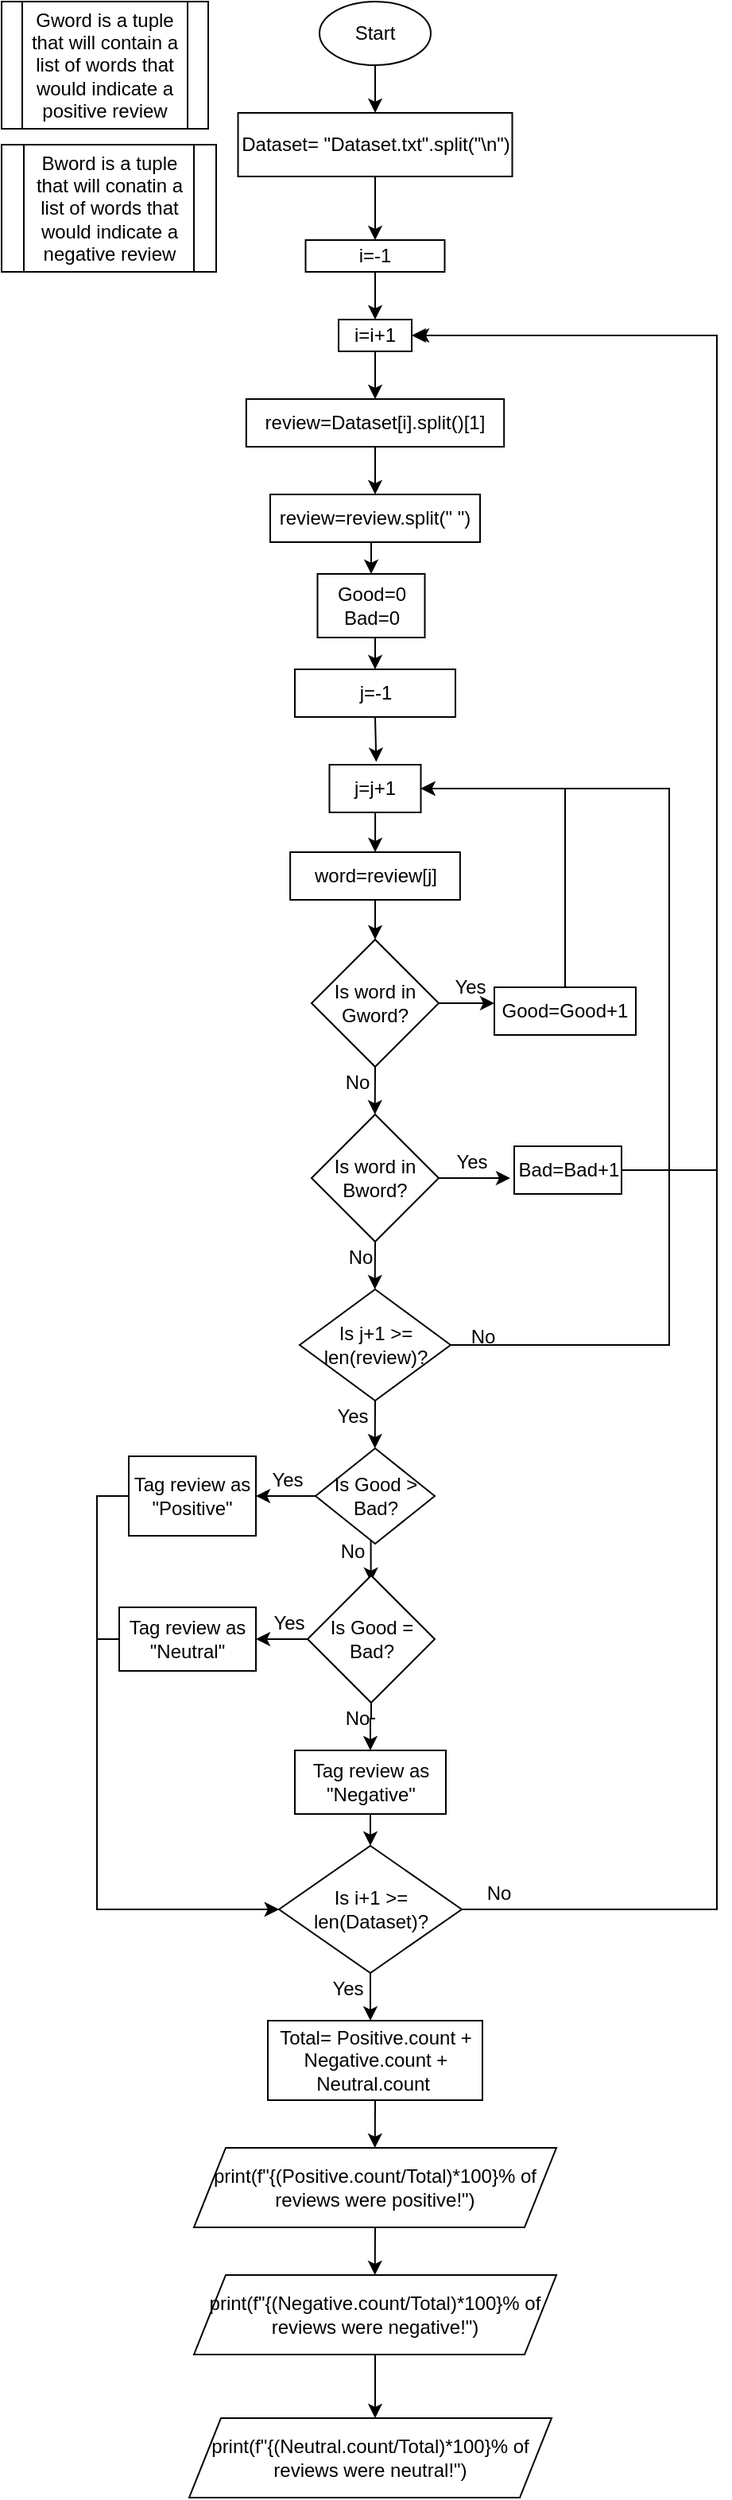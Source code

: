 <mxfile version="14.6.13" type="device"><diagram id="TJGYZI4gbKgzFnT-hgWV" name="Page-1"><mxGraphModel dx="584" dy="265" grid="1" gridSize="10" guides="1" tooltips="1" connect="1" arrows="1" fold="1" page="1" pageScale="1" pageWidth="827" pageHeight="1169" math="0" shadow="0"><root><mxCell id="0"/><mxCell id="1" parent="0"/><mxCell id="Y_HLEVT4WacWZw2gdQVL-3" value="" style="edgeStyle=orthogonalEdgeStyle;rounded=0;orthogonalLoop=1;jettySize=auto;html=1;" edge="1" parent="1" source="Y_HLEVT4WacWZw2gdQVL-1" target="Y_HLEVT4WacWZw2gdQVL-2"><mxGeometry relative="1" as="geometry"/></mxCell><mxCell id="Y_HLEVT4WacWZw2gdQVL-1" value="Start" style="ellipse;whiteSpace=wrap;html=1;" vertex="1" parent="1"><mxGeometry x="370" y="20" width="70" height="40" as="geometry"/></mxCell><mxCell id="Y_HLEVT4WacWZw2gdQVL-89" style="edgeStyle=orthogonalEdgeStyle;rounded=0;orthogonalLoop=1;jettySize=auto;html=1;exitX=0.5;exitY=1;exitDx=0;exitDy=0;entryX=0.5;entryY=0;entryDx=0;entryDy=0;fillColor=#FA63FF;" edge="1" parent="1" source="Y_HLEVT4WacWZw2gdQVL-2" target="Y_HLEVT4WacWZw2gdQVL-4"><mxGeometry relative="1" as="geometry"/></mxCell><mxCell id="Y_HLEVT4WacWZw2gdQVL-2" value="Dataset= &quot;Dataset.txt&quot;.split(&quot;\n&quot;)" style="rounded=0;whiteSpace=wrap;html=1;" vertex="1" parent="1"><mxGeometry x="318.75" y="90" width="172.5" height="40" as="geometry"/></mxCell><mxCell id="Y_HLEVT4WacWZw2gdQVL-26" style="edgeStyle=orthogonalEdgeStyle;rounded=0;orthogonalLoop=1;jettySize=auto;html=1;exitX=0.5;exitY=1;exitDx=0;exitDy=0;entryX=0.5;entryY=0;entryDx=0;entryDy=0;" edge="1" parent="1" source="Y_HLEVT4WacWZw2gdQVL-4" target="Y_HLEVT4WacWZw2gdQVL-25"><mxGeometry relative="1" as="geometry"/></mxCell><mxCell id="Y_HLEVT4WacWZw2gdQVL-4" value="i=-1" style="rounded=0;whiteSpace=wrap;html=1;" vertex="1" parent="1"><mxGeometry x="361.25" y="170" width="87.5" height="20" as="geometry"/></mxCell><mxCell id="Y_HLEVT4WacWZw2gdQVL-9" value="" style="edgeStyle=orthogonalEdgeStyle;rounded=0;orthogonalLoop=1;jettySize=auto;html=1;entryX=0.5;entryY=0;entryDx=0;entryDy=0;" edge="1" parent="1" source="Y_HLEVT4WacWZw2gdQVL-6" target="Y_HLEVT4WacWZw2gdQVL-21"><mxGeometry relative="1" as="geometry"><mxPoint x="405" y="320" as="targetPoint"/></mxGeometry></mxCell><mxCell id="Y_HLEVT4WacWZw2gdQVL-6" value="review=Dataset[i].split()[1]" style="rounded=0;whiteSpace=wrap;html=1;" vertex="1" parent="1"><mxGeometry x="323.91" y="270" width="162.18" height="30" as="geometry"/></mxCell><mxCell id="Y_HLEVT4WacWZw2gdQVL-10" value="Gword is a tuple that will contain a list of words that would indicate a positive review" style="shape=process;whiteSpace=wrap;html=1;backgroundOutline=1;" vertex="1" parent="1"><mxGeometry x="170" y="20" width="130" height="80" as="geometry"/></mxCell><mxCell id="Y_HLEVT4WacWZw2gdQVL-19" value="Bword is a tuple that will conatin a list of words that would indicate a negative review" style="shape=process;whiteSpace=wrap;html=1;backgroundOutline=1;" vertex="1" parent="1"><mxGeometry x="170" y="110" width="135" height="80" as="geometry"/></mxCell><mxCell id="Y_HLEVT4WacWZw2gdQVL-91" style="edgeStyle=orthogonalEdgeStyle;rounded=0;orthogonalLoop=1;jettySize=auto;html=1;exitX=0.5;exitY=1;exitDx=0;exitDy=0;entryX=0.5;entryY=0;entryDx=0;entryDy=0;fillColor=#FA63FF;" edge="1" parent="1" source="Y_HLEVT4WacWZw2gdQVL-21" target="Y_HLEVT4WacWZw2gdQVL-90"><mxGeometry relative="1" as="geometry"/></mxCell><mxCell id="Y_HLEVT4WacWZw2gdQVL-21" value="review=review.split(&quot; &quot;)" style="rounded=0;whiteSpace=wrap;html=1;" vertex="1" parent="1"><mxGeometry x="339" y="330" width="132" height="30" as="geometry"/></mxCell><mxCell id="Y_HLEVT4WacWZw2gdQVL-29" style="edgeStyle=orthogonalEdgeStyle;rounded=0;orthogonalLoop=1;jettySize=auto;html=1;exitX=0.5;exitY=1;exitDx=0;exitDy=0;entryX=0.512;entryY=-0.057;entryDx=0;entryDy=0;entryPerimeter=0;" edge="1" parent="1" source="Y_HLEVT4WacWZw2gdQVL-22" target="Y_HLEVT4WacWZw2gdQVL-28"><mxGeometry relative="1" as="geometry"/></mxCell><mxCell id="Y_HLEVT4WacWZw2gdQVL-22" value="j=-1" style="rounded=0;whiteSpace=wrap;html=1;" vertex="1" parent="1"><mxGeometry x="354.5" y="440" width="101" height="30" as="geometry"/></mxCell><mxCell id="Y_HLEVT4WacWZw2gdQVL-27" style="edgeStyle=orthogonalEdgeStyle;rounded=0;orthogonalLoop=1;jettySize=auto;html=1;exitX=0.5;exitY=1;exitDx=0;exitDy=0;entryX=0.5;entryY=0;entryDx=0;entryDy=0;" edge="1" parent="1" source="Y_HLEVT4WacWZw2gdQVL-25" target="Y_HLEVT4WacWZw2gdQVL-6"><mxGeometry relative="1" as="geometry"/></mxCell><mxCell id="Y_HLEVT4WacWZw2gdQVL-25" value="i=i+1" style="rounded=0;whiteSpace=wrap;html=1;" vertex="1" parent="1"><mxGeometry x="382" y="220" width="46" height="20" as="geometry"/></mxCell><mxCell id="Y_HLEVT4WacWZw2gdQVL-31" value="" style="edgeStyle=orthogonalEdgeStyle;rounded=0;orthogonalLoop=1;jettySize=auto;html=1;" edge="1" parent="1" source="Y_HLEVT4WacWZw2gdQVL-28" target="Y_HLEVT4WacWZw2gdQVL-30"><mxGeometry relative="1" as="geometry"/></mxCell><mxCell id="Y_HLEVT4WacWZw2gdQVL-28" value="j=j+1" style="rounded=0;whiteSpace=wrap;html=1;" vertex="1" parent="1"><mxGeometry x="376.25" y="500" width="57.5" height="30" as="geometry"/></mxCell><mxCell id="Y_HLEVT4WacWZw2gdQVL-33" style="edgeStyle=orthogonalEdgeStyle;rounded=0;orthogonalLoop=1;jettySize=auto;html=1;exitX=0.5;exitY=1;exitDx=0;exitDy=0;entryX=0.5;entryY=0;entryDx=0;entryDy=0;" edge="1" parent="1" source="Y_HLEVT4WacWZw2gdQVL-30" target="Y_HLEVT4WacWZw2gdQVL-32"><mxGeometry relative="1" as="geometry"/></mxCell><mxCell id="Y_HLEVT4WacWZw2gdQVL-30" value="word=review[j]" style="rounded=0;whiteSpace=wrap;html=1;" vertex="1" parent="1"><mxGeometry x="351.57" y="555" width="106.87" height="30" as="geometry"/></mxCell><mxCell id="Y_HLEVT4WacWZw2gdQVL-34" style="edgeStyle=orthogonalEdgeStyle;rounded=0;orthogonalLoop=1;jettySize=auto;html=1;exitX=1;exitY=0.5;exitDx=0;exitDy=0;entryX=0.875;entryY=1;entryDx=0;entryDy=0;entryPerimeter=0;" edge="1" parent="1" source="Y_HLEVT4WacWZw2gdQVL-32" target="Y_HLEVT4WacWZw2gdQVL-41"><mxGeometry relative="1" as="geometry"><mxPoint x="520" y="650" as="targetPoint"/></mxGeometry></mxCell><mxCell id="Y_HLEVT4WacWZw2gdQVL-35" style="edgeStyle=orthogonalEdgeStyle;rounded=0;orthogonalLoop=1;jettySize=auto;html=1;exitX=0.5;exitY=1;exitDx=0;exitDy=0;" edge="1" parent="1" source="Y_HLEVT4WacWZw2gdQVL-32"><mxGeometry relative="1" as="geometry"><mxPoint x="404.857" y="720" as="targetPoint"/></mxGeometry></mxCell><mxCell id="Y_HLEVT4WacWZw2gdQVL-32" value="Is word in Gword?" style="rhombus;whiteSpace=wrap;html=1;" vertex="1" parent="1"><mxGeometry x="365" y="610" width="80" height="80" as="geometry"/></mxCell><mxCell id="Y_HLEVT4WacWZw2gdQVL-37" style="edgeStyle=orthogonalEdgeStyle;rounded=0;orthogonalLoop=1;jettySize=auto;html=1;exitX=0.5;exitY=1;exitDx=0;exitDy=0;" edge="1" parent="1" source="Y_HLEVT4WacWZw2gdQVL-36"><mxGeometry relative="1" as="geometry"><mxPoint x="404.857" y="830" as="targetPoint"/></mxGeometry></mxCell><mxCell id="Y_HLEVT4WacWZw2gdQVL-38" style="edgeStyle=orthogonalEdgeStyle;rounded=0;orthogonalLoop=1;jettySize=auto;html=1;exitX=1;exitY=0.5;exitDx=0;exitDy=0;" edge="1" parent="1" source="Y_HLEVT4WacWZw2gdQVL-36"><mxGeometry relative="1" as="geometry"><mxPoint x="490" y="760" as="targetPoint"/></mxGeometry></mxCell><mxCell id="Y_HLEVT4WacWZw2gdQVL-36" value="Is word in Bword?" style="rhombus;whiteSpace=wrap;html=1;" vertex="1" parent="1"><mxGeometry x="365" y="720" width="80" height="80" as="geometry"/></mxCell><mxCell id="Y_HLEVT4WacWZw2gdQVL-39" value="No" style="text;html=1;strokeColor=none;fillColor=none;align=center;verticalAlign=middle;whiteSpace=wrap;rounded=0;" vertex="1" parent="1"><mxGeometry x="374" y="690" width="40" height="20" as="geometry"/></mxCell><mxCell id="Y_HLEVT4WacWZw2gdQVL-40" value="No" style="text;html=1;strokeColor=none;fillColor=none;align=center;verticalAlign=middle;whiteSpace=wrap;rounded=0;" vertex="1" parent="1"><mxGeometry x="376" y="800" width="40" height="20" as="geometry"/></mxCell><mxCell id="Y_HLEVT4WacWZw2gdQVL-41" value="Yes" style="text;html=1;strokeColor=none;fillColor=none;align=center;verticalAlign=middle;whiteSpace=wrap;rounded=0;" vertex="1" parent="1"><mxGeometry x="445" y="630" width="40" height="20" as="geometry"/></mxCell><mxCell id="Y_HLEVT4WacWZw2gdQVL-42" value="Yes" style="text;html=1;strokeColor=none;fillColor=none;align=center;verticalAlign=middle;whiteSpace=wrap;rounded=0;" vertex="1" parent="1"><mxGeometry x="446.09" y="740" width="40" height="20" as="geometry"/></mxCell><mxCell id="Y_HLEVT4WacWZw2gdQVL-44" style="edgeStyle=orthogonalEdgeStyle;rounded=0;orthogonalLoop=1;jettySize=auto;html=1;exitX=1;exitY=0.5;exitDx=0;exitDy=0;entryX=1;entryY=0.5;entryDx=0;entryDy=0;" edge="1" parent="1" source="Y_HLEVT4WacWZw2gdQVL-43" target="Y_HLEVT4WacWZw2gdQVL-28"><mxGeometry relative="1" as="geometry"><mxPoint x="520" y="865" as="targetPoint"/><Array as="points"><mxPoint x="590" y="865"/><mxPoint x="590" y="515"/></Array></mxGeometry></mxCell><mxCell id="Y_HLEVT4WacWZw2gdQVL-45" style="edgeStyle=orthogonalEdgeStyle;rounded=0;orthogonalLoop=1;jettySize=auto;html=1;exitX=0.5;exitY=1;exitDx=0;exitDy=0;" edge="1" parent="1" source="Y_HLEVT4WacWZw2gdQVL-43"><mxGeometry relative="1" as="geometry"><mxPoint x="404.857" y="930" as="targetPoint"/></mxGeometry></mxCell><mxCell id="Y_HLEVT4WacWZw2gdQVL-43" value="Is j+1 &amp;gt;= len(review)?" style="rhombus;whiteSpace=wrap;html=1;" vertex="1" parent="1"><mxGeometry x="357.5" y="830" width="95" height="70" as="geometry"/></mxCell><mxCell id="Y_HLEVT4WacWZw2gdQVL-81" style="edgeStyle=orthogonalEdgeStyle;rounded=0;orthogonalLoop=1;jettySize=auto;html=1;exitX=0.5;exitY=1;exitDx=0;exitDy=0;fillColor=#FA63FF;" edge="1" parent="1" source="Y_HLEVT4WacWZw2gdQVL-46"><mxGeometry relative="1" as="geometry"><mxPoint x="402" y="1290" as="targetPoint"/></mxGeometry></mxCell><mxCell id="Y_HLEVT4WacWZw2gdQVL-46" value="Is i+1 &amp;gt;= len(Dataset)?" style="rhombus;whiteSpace=wrap;html=1;" vertex="1" parent="1"><mxGeometry x="344.5" y="1180" width="115" height="80" as="geometry"/></mxCell><mxCell id="Y_HLEVT4WacWZw2gdQVL-49" value="Yes" style="text;html=1;strokeColor=none;fillColor=none;align=center;verticalAlign=middle;whiteSpace=wrap;rounded=0;" vertex="1" parent="1"><mxGeometry x="371.25" y="900" width="40" height="20" as="geometry"/></mxCell><mxCell id="Y_HLEVT4WacWZw2gdQVL-50" value="Yes" style="text;html=1;strokeColor=none;fillColor=none;align=center;verticalAlign=middle;whiteSpace=wrap;rounded=0;" vertex="1" parent="1"><mxGeometry x="330" y="940" width="40" height="20" as="geometry"/></mxCell><mxCell id="Y_HLEVT4WacWZw2gdQVL-51" value="No" style="text;html=1;strokeColor=none;fillColor=none;align=center;verticalAlign=middle;whiteSpace=wrap;rounded=0;" vertex="1" parent="1"><mxGeometry x="374" y="1090" width="40" height="20" as="geometry"/></mxCell><mxCell id="Y_HLEVT4WacWZw2gdQVL-65" style="edgeStyle=orthogonalEdgeStyle;rounded=0;orthogonalLoop=1;jettySize=auto;html=1;exitX=0.75;exitY=0;exitDx=0;exitDy=0;entryX=0.498;entryY=0.05;entryDx=0;entryDy=0;entryPerimeter=0;fillColor=#FA63FF;" edge="1" parent="1" source="Y_HLEVT4WacWZw2gdQVL-52" target="Y_HLEVT4WacWZw2gdQVL-64"><mxGeometry relative="1" as="geometry"/></mxCell><mxCell id="Y_HLEVT4WacWZw2gdQVL-52" value="No" style="text;html=1;strokeColor=none;fillColor=none;align=center;verticalAlign=middle;whiteSpace=wrap;rounded=0;" vertex="1" parent="1"><mxGeometry x="371.25" y="985" width="40" height="20" as="geometry"/></mxCell><mxCell id="Y_HLEVT4WacWZw2gdQVL-56" style="edgeStyle=orthogonalEdgeStyle;rounded=0;orthogonalLoop=1;jettySize=auto;html=1;exitX=0.5;exitY=0;exitDx=0;exitDy=0;entryX=1;entryY=0.5;entryDx=0;entryDy=0;" edge="1" parent="1" source="Y_HLEVT4WacWZw2gdQVL-54" target="Y_HLEVT4WacWZw2gdQVL-28"><mxGeometry relative="1" as="geometry"/></mxCell><mxCell id="Y_HLEVT4WacWZw2gdQVL-54" value="Good=Good+1" style="rounded=0;whiteSpace=wrap;html=1;" vertex="1" parent="1"><mxGeometry x="480" y="640" width="89" height="30" as="geometry"/></mxCell><mxCell id="Y_HLEVT4WacWZw2gdQVL-57" style="edgeStyle=orthogonalEdgeStyle;rounded=0;orthogonalLoop=1;jettySize=auto;html=1;exitX=0.5;exitY=0;exitDx=0;exitDy=0;fillColor=#FA63FF;" edge="1" parent="1" source="Y_HLEVT4WacWZw2gdQVL-55"><mxGeometry relative="1" as="geometry"><mxPoint x="430" y="230" as="targetPoint"/><Array as="points"><mxPoint x="526" y="755"/><mxPoint x="620" y="755"/><mxPoint x="620" y="230"/><mxPoint x="430" y="230"/></Array></mxGeometry></mxCell><mxCell id="Y_HLEVT4WacWZw2gdQVL-55" value="Bad=Bad+1" style="rounded=0;whiteSpace=wrap;html=1;" vertex="1" parent="1"><mxGeometry x="492.5" y="740" width="67.5" height="30" as="geometry"/></mxCell><mxCell id="Y_HLEVT4WacWZw2gdQVL-60" value="" style="edgeStyle=orthogonalEdgeStyle;rounded=0;orthogonalLoop=1;jettySize=auto;html=1;fillColor=#FA63FF;" edge="1" parent="1" source="Y_HLEVT4WacWZw2gdQVL-58" target="Y_HLEVT4WacWZw2gdQVL-59"><mxGeometry relative="1" as="geometry"/></mxCell><mxCell id="Y_HLEVT4WacWZw2gdQVL-58" value="Is Good &amp;gt; Bad?" style="rhombus;whiteSpace=wrap;html=1;" vertex="1" parent="1"><mxGeometry x="367.5" y="930" width="75" height="60" as="geometry"/></mxCell><mxCell id="Y_HLEVT4WacWZw2gdQVL-72" style="edgeStyle=orthogonalEdgeStyle;rounded=0;orthogonalLoop=1;jettySize=auto;html=1;exitX=0;exitY=0.5;exitDx=0;exitDy=0;entryX=0;entryY=0.5;entryDx=0;entryDy=0;fillColor=#FA63FF;" edge="1" parent="1" source="Y_HLEVT4WacWZw2gdQVL-59" target="Y_HLEVT4WacWZw2gdQVL-46"><mxGeometry relative="1" as="geometry"/></mxCell><mxCell id="Y_HLEVT4WacWZw2gdQVL-59" value="Tag review as &quot;Positive&quot;" style="whiteSpace=wrap;html=1;" vertex="1" parent="1"><mxGeometry x="250" y="935" width="80" height="50" as="geometry"/></mxCell><mxCell id="Y_HLEVT4WacWZw2gdQVL-71" style="edgeStyle=orthogonalEdgeStyle;rounded=0;orthogonalLoop=1;jettySize=auto;html=1;exitX=0.5;exitY=1;exitDx=0;exitDy=0;entryX=0.5;entryY=0;entryDx=0;entryDy=0;fillColor=#FA63FF;" edge="1" parent="1" source="Y_HLEVT4WacWZw2gdQVL-63" target="Y_HLEVT4WacWZw2gdQVL-46"><mxGeometry relative="1" as="geometry"/></mxCell><mxCell id="Y_HLEVT4WacWZw2gdQVL-63" value="Tag review as &quot;Negative&quot;" style="rounded=0;whiteSpace=wrap;html=1;" vertex="1" parent="1"><mxGeometry x="354.5" y="1120" width="95" height="40" as="geometry"/></mxCell><mxCell id="Y_HLEVT4WacWZw2gdQVL-66" style="edgeStyle=orthogonalEdgeStyle;rounded=0;orthogonalLoop=1;jettySize=auto;html=1;exitX=0;exitY=0.5;exitDx=0;exitDy=0;fillColor=#FA63FF;" edge="1" parent="1" source="Y_HLEVT4WacWZw2gdQVL-64"><mxGeometry relative="1" as="geometry"><mxPoint x="330" y="1050" as="targetPoint"/></mxGeometry></mxCell><mxCell id="Y_HLEVT4WacWZw2gdQVL-69" style="edgeStyle=orthogonalEdgeStyle;rounded=0;orthogonalLoop=1;jettySize=auto;html=1;exitX=0.5;exitY=1;exitDx=0;exitDy=0;fillColor=#FA63FF;entryX=0.5;entryY=0;entryDx=0;entryDy=0;" edge="1" parent="1" source="Y_HLEVT4WacWZw2gdQVL-64" target="Y_HLEVT4WacWZw2gdQVL-63"><mxGeometry relative="1" as="geometry"><mxPoint x="404.857" y="1110" as="targetPoint"/><Array as="points"><mxPoint x="405" y="1100"/><mxPoint x="401" y="1100"/></Array></mxGeometry></mxCell><mxCell id="Y_HLEVT4WacWZw2gdQVL-75" style="edgeStyle=orthogonalEdgeStyle;rounded=0;orthogonalLoop=1;jettySize=auto;html=1;entryX=1;entryY=0.5;entryDx=0;entryDy=0;fillColor=#FA63FF;" edge="1" parent="1" target="Y_HLEVT4WacWZw2gdQVL-25"><mxGeometry relative="1" as="geometry"><mxPoint x="460" y="1220" as="sourcePoint"/><Array as="points"><mxPoint x="620" y="1220"/><mxPoint x="620" y="230"/></Array></mxGeometry></mxCell><mxCell id="Y_HLEVT4WacWZw2gdQVL-64" value="Is Good = Bad?" style="rhombus;whiteSpace=wrap;html=1;" vertex="1" parent="1"><mxGeometry x="362.5" y="1010" width="80" height="80" as="geometry"/></mxCell><mxCell id="Y_HLEVT4WacWZw2gdQVL-67" value="Yes" style="text;html=1;strokeColor=none;fillColor=none;align=center;verticalAlign=middle;whiteSpace=wrap;rounded=0;" vertex="1" parent="1"><mxGeometry x="331.25" y="1030" width="40" height="20" as="geometry"/></mxCell><mxCell id="Y_HLEVT4WacWZw2gdQVL-73" style="edgeStyle=orthogonalEdgeStyle;rounded=0;orthogonalLoop=1;jettySize=auto;html=1;exitX=0;exitY=0.5;exitDx=0;exitDy=0;entryX=0;entryY=0.5;entryDx=0;entryDy=0;fillColor=#FA63FF;" edge="1" parent="1" source="Y_HLEVT4WacWZw2gdQVL-68" target="Y_HLEVT4WacWZw2gdQVL-46"><mxGeometry relative="1" as="geometry"><Array as="points"><mxPoint x="230" y="1050"/><mxPoint x="230" y="1220"/></Array></mxGeometry></mxCell><mxCell id="Y_HLEVT4WacWZw2gdQVL-68" value="Tag review as &quot;Neutral&quot;" style="rounded=0;whiteSpace=wrap;html=1;" vertex="1" parent="1"><mxGeometry x="244" y="1030" width="86" height="40" as="geometry"/></mxCell><mxCell id="Y_HLEVT4WacWZw2gdQVL-77" value="No" style="text;html=1;strokeColor=none;fillColor=none;align=center;verticalAlign=middle;whiteSpace=wrap;rounded=0;" vertex="1" parent="1"><mxGeometry x="452.5" y="850" width="40" height="20" as="geometry"/></mxCell><mxCell id="Y_HLEVT4WacWZw2gdQVL-78" value="No" style="text;html=1;strokeColor=none;fillColor=none;align=center;verticalAlign=middle;whiteSpace=wrap;rounded=0;" vertex="1" parent="1"><mxGeometry x="462.5" y="1200" width="40" height="20" as="geometry"/></mxCell><mxCell id="Y_HLEVT4WacWZw2gdQVL-80" value="Yes" style="text;html=1;strokeColor=none;fillColor=none;align=center;verticalAlign=middle;whiteSpace=wrap;rounded=0;" vertex="1" parent="1"><mxGeometry x="367.5" y="1260" width="40" height="20" as="geometry"/></mxCell><mxCell id="Y_HLEVT4WacWZw2gdQVL-83" style="edgeStyle=orthogonalEdgeStyle;rounded=0;orthogonalLoop=1;jettySize=auto;html=1;exitX=0.5;exitY=1;exitDx=0;exitDy=0;fillColor=#FA63FF;" edge="1" parent="1" source="Y_HLEVT4WacWZw2gdQVL-82"><mxGeometry relative="1" as="geometry"><mxPoint x="404.857" y="1370" as="targetPoint"/></mxGeometry></mxCell><mxCell id="Y_HLEVT4WacWZw2gdQVL-82" value="Total= Positive.count + Negative.count + Neutral.count&amp;nbsp;" style="rounded=0;whiteSpace=wrap;html=1;" vertex="1" parent="1"><mxGeometry x="337.5" y="1290" width="135" height="50" as="geometry"/></mxCell><mxCell id="Y_HLEVT4WacWZw2gdQVL-85" style="edgeStyle=orthogonalEdgeStyle;rounded=0;orthogonalLoop=1;jettySize=auto;html=1;exitX=0.5;exitY=1;exitDx=0;exitDy=0;fillColor=#FA63FF;" edge="1" parent="1" source="Y_HLEVT4WacWZw2gdQVL-84"><mxGeometry relative="1" as="geometry"><mxPoint x="404.857" y="1450" as="targetPoint"/></mxGeometry></mxCell><mxCell id="Y_HLEVT4WacWZw2gdQVL-84" value="print(f&quot;{(Positive.count/Total)*100}% of reviews were positive!&quot;)" style="shape=parallelogram;perimeter=parallelogramPerimeter;whiteSpace=wrap;html=1;fixedSize=1;" vertex="1" parent="1"><mxGeometry x="291" y="1370" width="228" height="50" as="geometry"/></mxCell><mxCell id="Y_HLEVT4WacWZw2gdQVL-88" style="edgeStyle=orthogonalEdgeStyle;rounded=0;orthogonalLoop=1;jettySize=auto;html=1;exitX=0.5;exitY=1;exitDx=0;exitDy=0;fillColor=#FA63FF;" edge="1" parent="1" source="Y_HLEVT4WacWZw2gdQVL-86"><mxGeometry relative="1" as="geometry"><mxPoint x="405" y="1540" as="targetPoint"/><Array as="points"><mxPoint x="405" y="1540"/></Array></mxGeometry></mxCell><mxCell id="Y_HLEVT4WacWZw2gdQVL-86" value="print(f&quot;{(Negative.count/Total)*100}% of reviews were negative!&quot;)" style="shape=parallelogram;perimeter=parallelogramPerimeter;whiteSpace=wrap;html=1;fixedSize=1;" vertex="1" parent="1"><mxGeometry x="291" y="1450" width="228" height="50" as="geometry"/></mxCell><mxCell id="Y_HLEVT4WacWZw2gdQVL-87" value="print(f&quot;{(Neutral.count/Total)*100}% of reviews were neutral!&quot;)" style="shape=parallelogram;perimeter=parallelogramPerimeter;whiteSpace=wrap;html=1;fixedSize=1;" vertex="1" parent="1"><mxGeometry x="288" y="1540" width="228" height="50" as="geometry"/></mxCell><mxCell id="Y_HLEVT4WacWZw2gdQVL-92" style="edgeStyle=orthogonalEdgeStyle;rounded=0;orthogonalLoop=1;jettySize=auto;html=1;exitX=0.5;exitY=1;exitDx=0;exitDy=0;entryX=0.5;entryY=0;entryDx=0;entryDy=0;fillColor=#FA63FF;" edge="1" parent="1" source="Y_HLEVT4WacWZw2gdQVL-90" target="Y_HLEVT4WacWZw2gdQVL-22"><mxGeometry relative="1" as="geometry"/></mxCell><mxCell id="Y_HLEVT4WacWZw2gdQVL-90" value="Good=0&lt;br&gt;Bad=0" style="rounded=0;whiteSpace=wrap;html=1;" vertex="1" parent="1"><mxGeometry x="368.75" y="380" width="67.5" height="40" as="geometry"/></mxCell></root></mxGraphModel></diagram></mxfile>